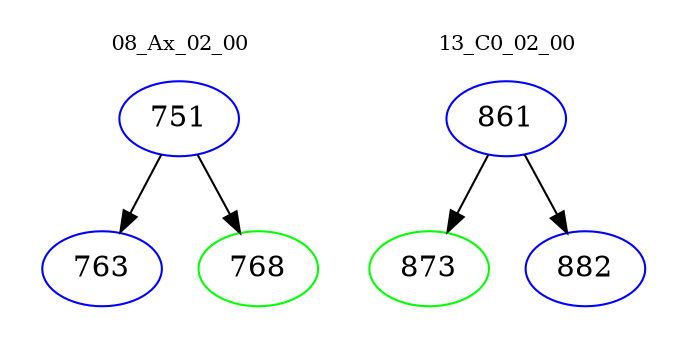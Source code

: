 digraph{
subgraph cluster_0 {
color = white
label = "08_Ax_02_00";
fontsize=10;
T0_751 [label="751", color="blue"]
T0_751 -> T0_763 [color="black"]
T0_763 [label="763", color="blue"]
T0_751 -> T0_768 [color="black"]
T0_768 [label="768", color="green"]
}
subgraph cluster_1 {
color = white
label = "13_C0_02_00";
fontsize=10;
T1_861 [label="861", color="blue"]
T1_861 -> T1_873 [color="black"]
T1_873 [label="873", color="green"]
T1_861 -> T1_882 [color="black"]
T1_882 [label="882", color="blue"]
}
}
